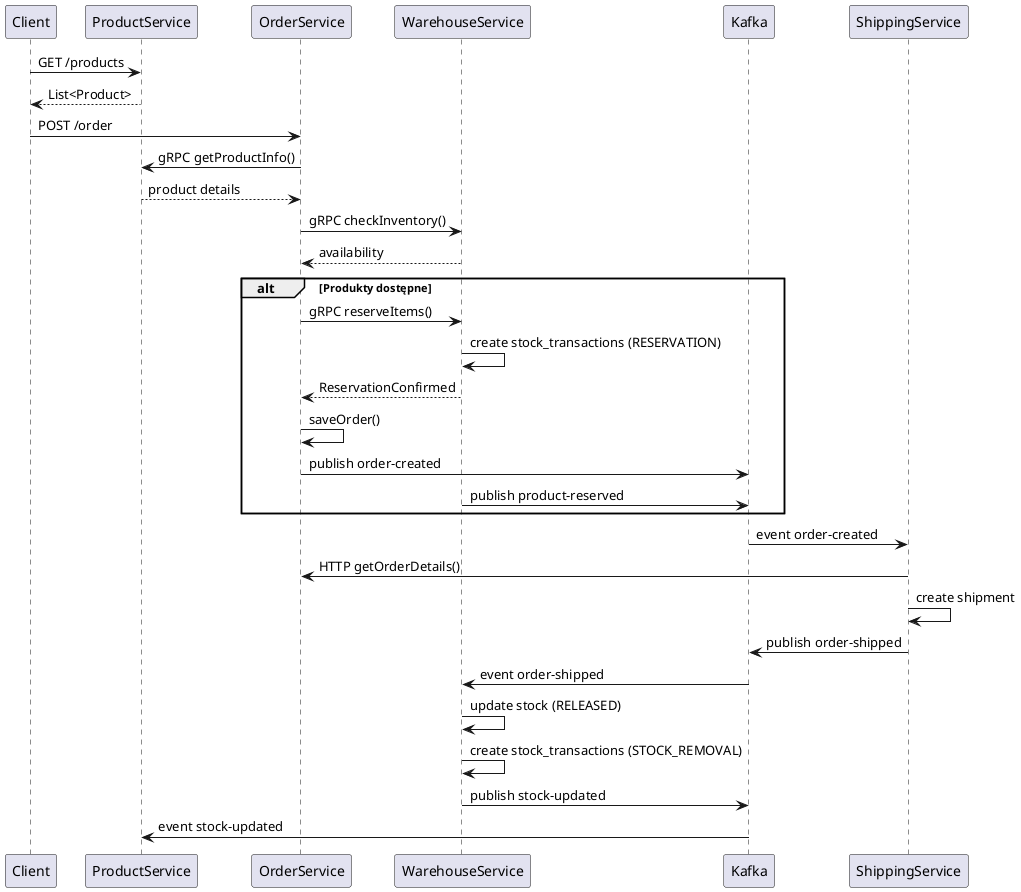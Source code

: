 @startuml Zamowienie i wysylka produktu

Client -> ProductService: GET /products
ProductService --> Client: List<Product>

Client -> OrderService: POST /order
OrderService -> ProductService: gRPC getProductInfo()
ProductService --> OrderService: product details

OrderService -> WarehouseService: gRPC checkInventory()
WarehouseService --> OrderService: availability

alt Produkty dostępne
  OrderService -> WarehouseService: gRPC reserveItems()
  WarehouseService -> WarehouseService: create stock_transactions (RESERVATION)
  WarehouseService --> OrderService: ReservationConfirmed

  OrderService -> OrderService: saveOrder()
  OrderService -> Kafka: publish order-created

  WarehouseService -> Kafka: publish product-reserved
end

Kafka -> ShippingService: event order-created
ShippingService -> OrderService: HTTP getOrderDetails()
ShippingService -> ShippingService: create shipment
ShippingService -> Kafka: publish order-shipped

Kafka -> WarehouseService: event order-shipped
WarehouseService -> WarehouseService: update stock (RELEASED)
WarehouseService -> WarehouseService: create stock_transactions (STOCK_REMOVAL)
WarehouseService -> Kafka: publish stock-updated

Kafka -> ProductService: event stock-updated

@enduml
